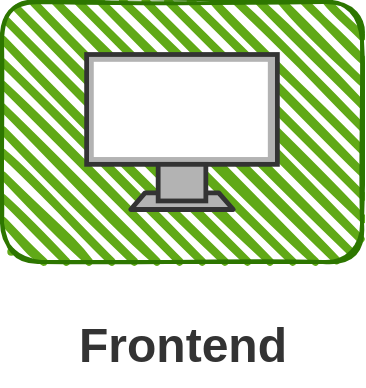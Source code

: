<mxfile version="13.10.0" type="embed">
    <diagram id="4xmpDu8ERwIzLb8S58QD" name="Page-1">
        <mxGraphModel dx="897" dy="861" grid="1" gridSize="10" guides="1" tooltips="1" connect="1" arrows="1" fold="1" page="1" pageScale="1" pageWidth="583" pageHeight="413" math="0" shadow="0">
            <root>
                <mxCell id="0"/>
                <mxCell id="1" parent="0"/>
                <mxCell id="2" value="" style="rounded=1;whiteSpace=wrap;html=1;strokeWidth=2;fillWeight=4;hachureGap=8;hachureAngle=45;fillColor=#60a917;sketch=1;strokeColor=#2D7600;fontColor=#ffffff;" vertex="1" parent="1">
                    <mxGeometry x="202" y="111.0" width="180" height="130" as="geometry"/>
                </mxCell>
                <mxCell id="3" value="" style="fontColor=#0066CC;verticalAlign=top;verticalLabelPosition=bottom;labelPosition=center;align=center;html=1;outlineConnect=0;gradientColor=none;gradientDirection=north;strokeWidth=2;shape=mxgraph.networks.monitor;strokeColor=#333333;fillColor=#B3B3B3;" vertex="1" parent="1">
                    <mxGeometry x="244.31" y="137.25" width="95.38" height="77.5" as="geometry"/>
                </mxCell>
                <mxCell id="4" value="Frontend" style="text;strokeColor=none;fillColor=none;html=1;fontSize=24;fontStyle=1;verticalAlign=middle;align=center;rounded=1;labelBackgroundColor=none;fontColor=#333333;" vertex="1" parent="1">
                    <mxGeometry x="242.31" y="262.76" width="100" height="40" as="geometry"/>
                </mxCell>
            </root>
        </mxGraphModel>
    </diagram>
</mxfile>
